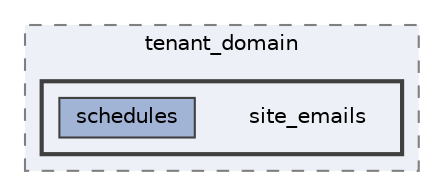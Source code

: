 digraph "resources/views/backend/site_super_admin/tenant_domain/site_emails"
{
 // LATEX_PDF_SIZE
  bgcolor="transparent";
  edge [fontname=Helvetica,fontsize=10,labelfontname=Helvetica,labelfontsize=10];
  node [fontname=Helvetica,fontsize=10,shape=box,height=0.2,width=0.4];
  compound=true
  subgraph clusterdir_5975ae8f8da94179778981b03fa6a768 {
    graph [ bgcolor="#edf0f7", pencolor="grey50", label="tenant_domain", fontname=Helvetica,fontsize=10 style="filled,dashed", URL="dir_5975ae8f8da94179778981b03fa6a768.html",tooltip=""]
  subgraph clusterdir_e61f413acd41e847aaa36bd73967b214 {
    graph [ bgcolor="#edf0f7", pencolor="grey25", label="", fontname=Helvetica,fontsize=10 style="filled,bold", URL="dir_e61f413acd41e847aaa36bd73967b214.html",tooltip=""]
    dir_e61f413acd41e847aaa36bd73967b214 [shape=plaintext, label="site_emails"];
  dir_0234d5dfa8005aa70904529beff23076 [label="schedules", fillcolor="#a2b4d6", color="grey25", style="filled", URL="dir_0234d5dfa8005aa70904529beff23076.html",tooltip=""];
  }
  }
}
